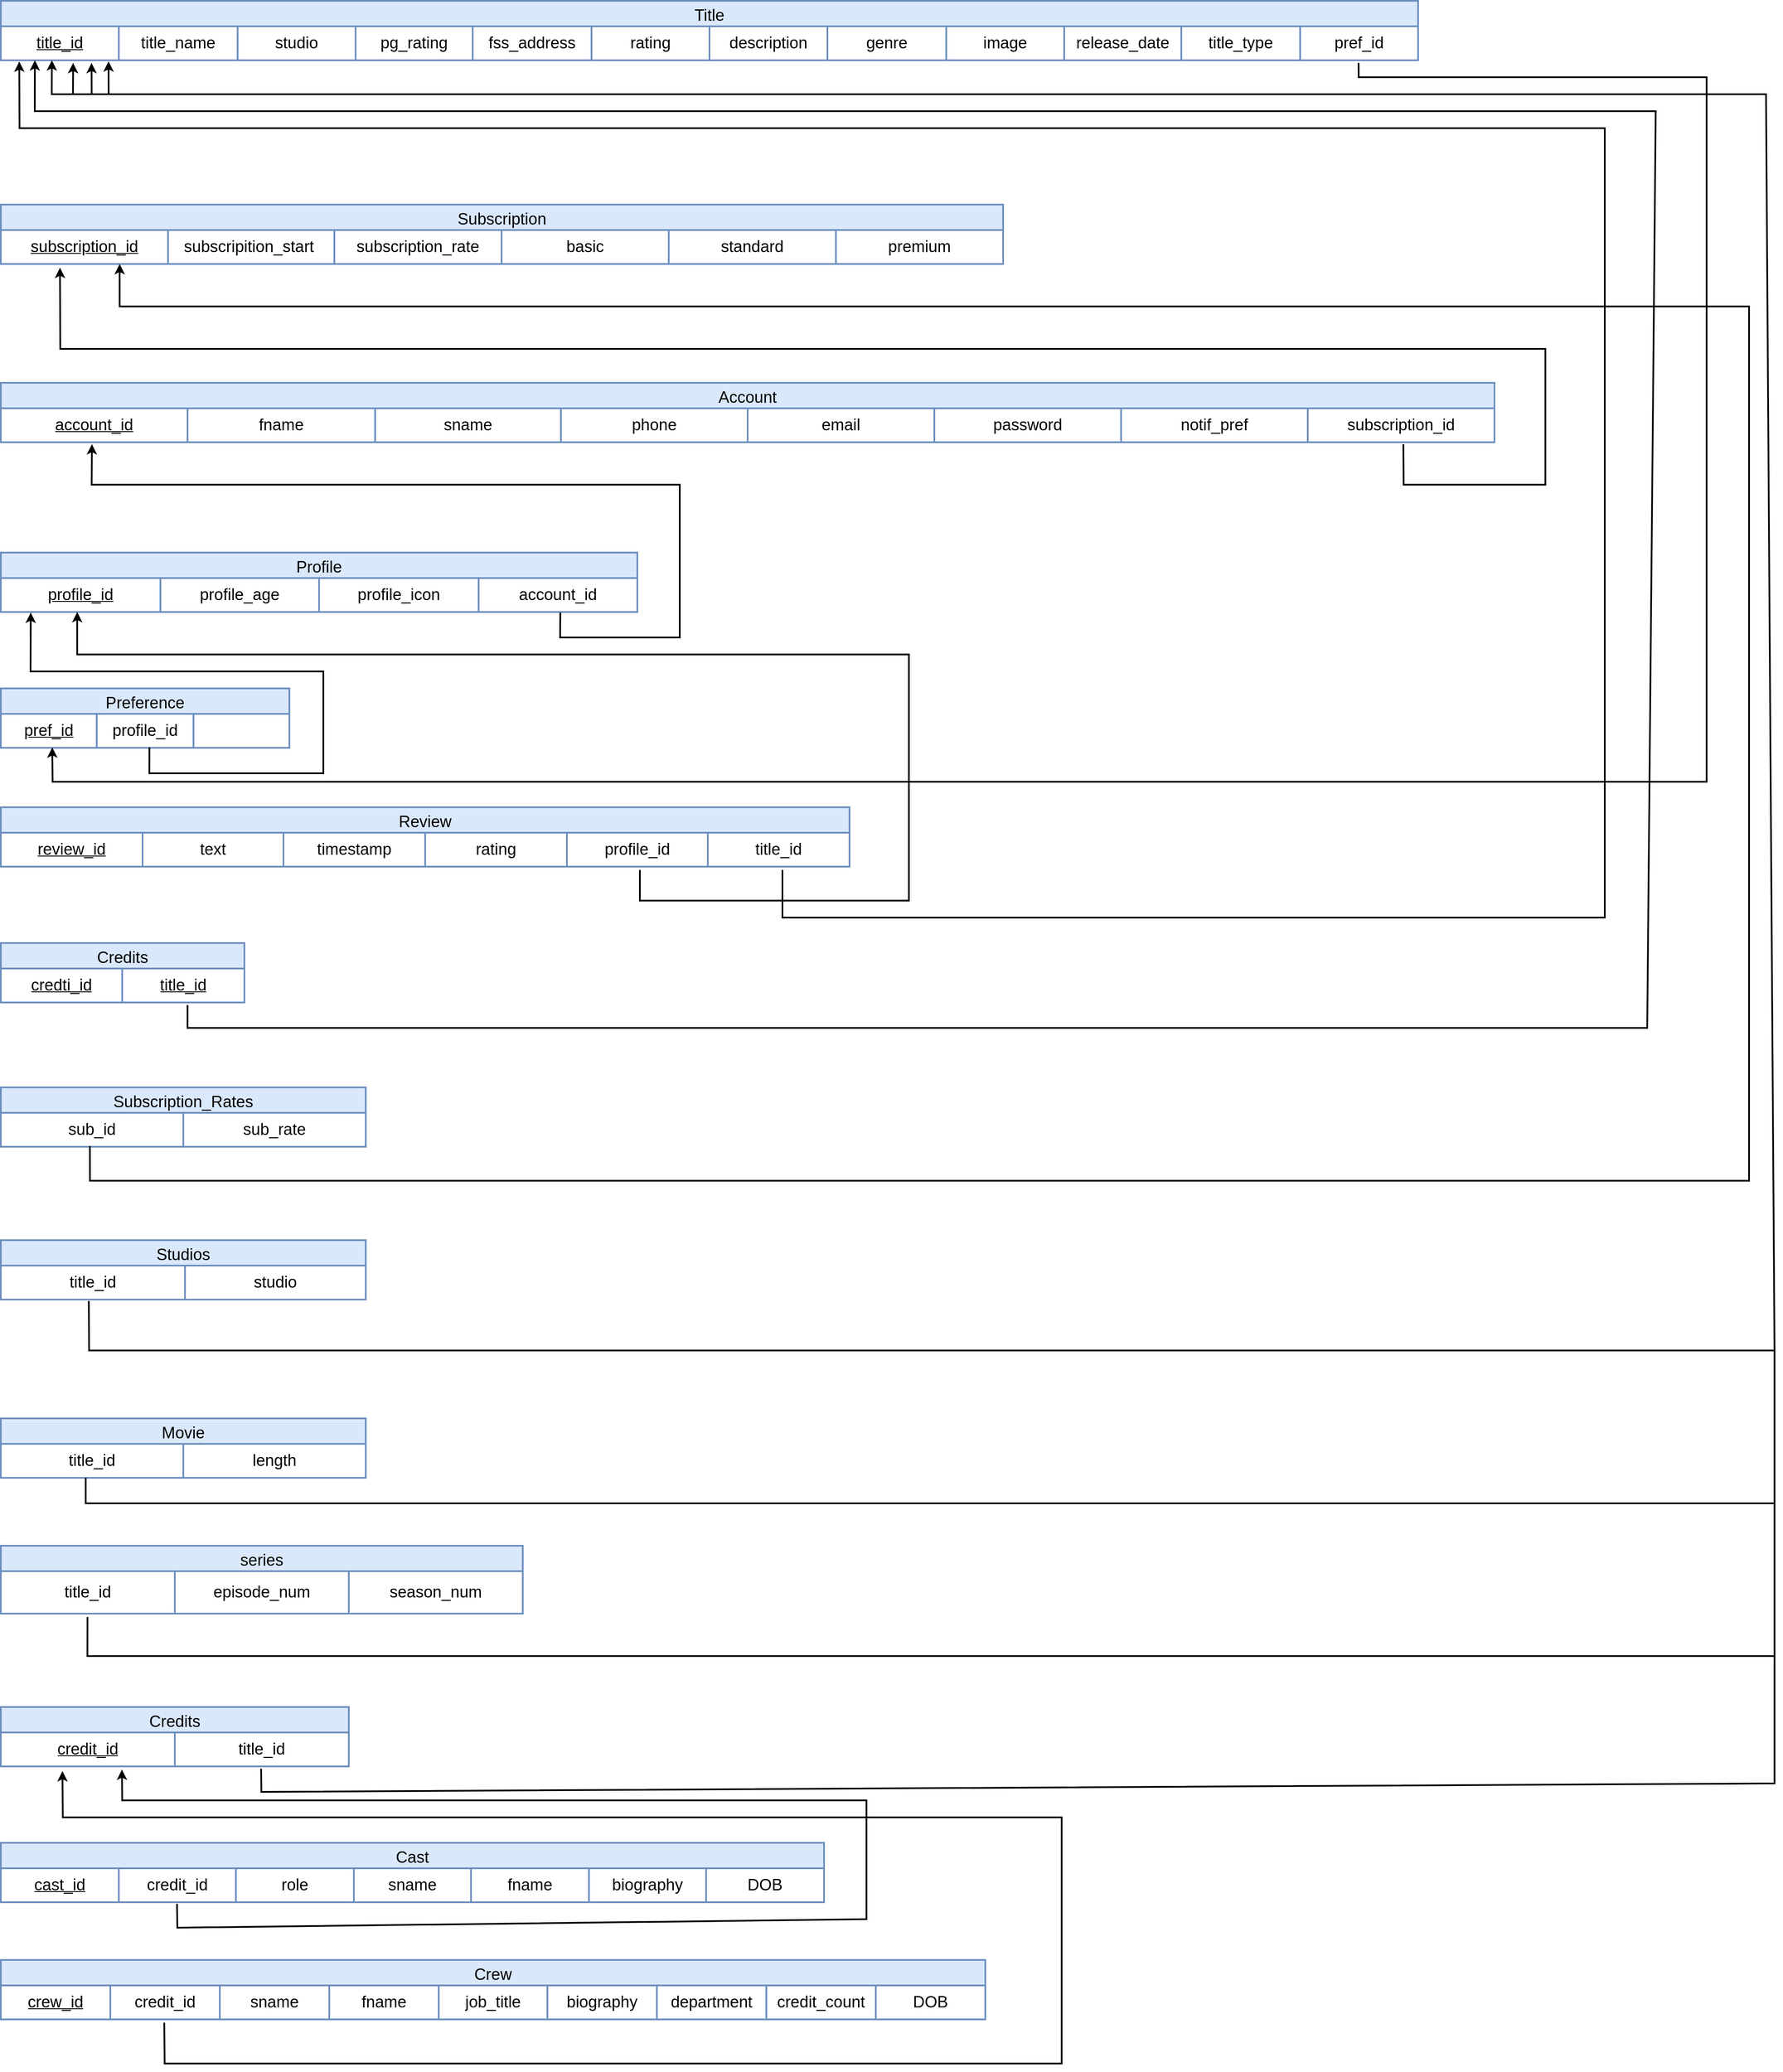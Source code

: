 <mxfile version="24.4.0" type="device">
  <diagram id="C5RBs43oDa-KdzZeNtuy" name="Page-1">
    <mxGraphModel dx="2745" dy="1398" grid="1" gridSize="10" guides="1" tooltips="1" connect="1" arrows="1" fold="1" page="1" pageScale="1" pageWidth="827" pageHeight="1169" math="0" shadow="0">
      <root>
        <mxCell id="WIyWlLk6GJQsqaUBKTNV-0" />
        <mxCell id="WIyWlLk6GJQsqaUBKTNV-1" parent="WIyWlLk6GJQsqaUBKTNV-0" />
        <mxCell id="NfwS4gf-bSEiMEtEzb1n-26" value="Subscription" style="shape=table;startSize=30;container=1;collapsible=0;childLayout=tableLayout;strokeColor=#6c8ebf;fontSize=19;strokeWidth=2;fillColor=#dae8fc;" vertex="1" parent="WIyWlLk6GJQsqaUBKTNV-1">
          <mxGeometry x="20" y="270" width="1181" height="70" as="geometry" />
        </mxCell>
        <mxCell id="NfwS4gf-bSEiMEtEzb1n-27" value="" style="shape=tableRow;horizontal=0;startSize=0;swimlaneHead=0;swimlaneBody=0;strokeColor=inherit;top=0;left=0;bottom=0;right=0;collapsible=0;dropTarget=0;fillColor=none;points=[[0,0.5],[1,0.5]];portConstraint=eastwest;fontSize=19;strokeWidth=2;" vertex="1" parent="NfwS4gf-bSEiMEtEzb1n-26">
          <mxGeometry y="30" width="1181" height="40" as="geometry" />
        </mxCell>
        <mxCell id="NfwS4gf-bSEiMEtEzb1n-28" value="&lt;u style=&quot;font-size: 19px;&quot;&gt;subscription_id&lt;/u&gt;" style="shape=partialRectangle;html=1;whiteSpace=wrap;connectable=0;strokeColor=inherit;overflow=hidden;fillColor=none;top=0;left=0;bottom=0;right=0;pointerEvents=1;fontSize=19;strokeWidth=2;" vertex="1" parent="NfwS4gf-bSEiMEtEzb1n-27">
          <mxGeometry width="197" height="40" as="geometry">
            <mxRectangle width="197" height="40" as="alternateBounds" />
          </mxGeometry>
        </mxCell>
        <mxCell id="NfwS4gf-bSEiMEtEzb1n-29" value="subscripition_start&amp;nbsp;" style="shape=partialRectangle;html=1;whiteSpace=wrap;connectable=0;strokeColor=inherit;overflow=hidden;fillColor=none;top=0;left=0;bottom=0;right=0;pointerEvents=1;fontSize=19;strokeWidth=2;" vertex="1" parent="NfwS4gf-bSEiMEtEzb1n-27">
          <mxGeometry x="197" width="196" height="40" as="geometry">
            <mxRectangle width="196" height="40" as="alternateBounds" />
          </mxGeometry>
        </mxCell>
        <mxCell id="NfwS4gf-bSEiMEtEzb1n-30" value="subscription_rate" style="shape=partialRectangle;html=1;whiteSpace=wrap;connectable=0;strokeColor=inherit;overflow=hidden;fillColor=none;top=0;left=0;bottom=0;right=0;pointerEvents=1;fontSize=19;strokeWidth=2;" vertex="1" parent="NfwS4gf-bSEiMEtEzb1n-27">
          <mxGeometry x="393" width="197" height="40" as="geometry">
            <mxRectangle width="197" height="40" as="alternateBounds" />
          </mxGeometry>
        </mxCell>
        <mxCell id="NfwS4gf-bSEiMEtEzb1n-74" value="basic" style="shape=partialRectangle;html=1;whiteSpace=wrap;connectable=0;strokeColor=inherit;overflow=hidden;fillColor=none;top=0;left=0;bottom=0;right=0;pointerEvents=1;fontSize=19;strokeWidth=2;" vertex="1" parent="NfwS4gf-bSEiMEtEzb1n-27">
          <mxGeometry x="590" width="197" height="40" as="geometry">
            <mxRectangle width="197" height="40" as="alternateBounds" />
          </mxGeometry>
        </mxCell>
        <mxCell id="NfwS4gf-bSEiMEtEzb1n-75" value="standard" style="shape=partialRectangle;html=1;whiteSpace=wrap;connectable=0;strokeColor=inherit;overflow=hidden;fillColor=none;top=0;left=0;bottom=0;right=0;pointerEvents=1;fontSize=19;strokeWidth=2;" vertex="1" parent="NfwS4gf-bSEiMEtEzb1n-27">
          <mxGeometry x="787" width="197" height="40" as="geometry">
            <mxRectangle width="197" height="40" as="alternateBounds" />
          </mxGeometry>
        </mxCell>
        <mxCell id="NfwS4gf-bSEiMEtEzb1n-76" value="premium" style="shape=partialRectangle;html=1;whiteSpace=wrap;connectable=0;strokeColor=inherit;overflow=hidden;fillColor=none;top=0;left=0;bottom=0;right=0;pointerEvents=1;fontSize=19;strokeWidth=2;" vertex="1" parent="NfwS4gf-bSEiMEtEzb1n-27">
          <mxGeometry x="984" width="197" height="40" as="geometry">
            <mxRectangle width="197" height="40" as="alternateBounds" />
          </mxGeometry>
        </mxCell>
        <mxCell id="NfwS4gf-bSEiMEtEzb1n-44" value="Credits" style="shape=table;startSize=30;container=1;collapsible=0;childLayout=tableLayout;strokeColor=#6c8ebf;fontSize=19;strokeWidth=2;fillColor=#dae8fc;" vertex="1" parent="WIyWlLk6GJQsqaUBKTNV-1">
          <mxGeometry x="20" y="1140" width="287" height="70" as="geometry" />
        </mxCell>
        <mxCell id="NfwS4gf-bSEiMEtEzb1n-45" value="" style="shape=tableRow;horizontal=0;startSize=0;swimlaneHead=0;swimlaneBody=0;strokeColor=inherit;top=0;left=0;bottom=0;right=0;collapsible=0;dropTarget=0;fillColor=none;points=[[0,0.5],[1,0.5]];portConstraint=eastwest;fontSize=19;strokeWidth=2;" vertex="1" parent="NfwS4gf-bSEiMEtEzb1n-44">
          <mxGeometry y="30" width="287" height="40" as="geometry" />
        </mxCell>
        <mxCell id="NfwS4gf-bSEiMEtEzb1n-46" value="&lt;u style=&quot;font-size: 19px;&quot;&gt;credti_id&lt;/u&gt;" style="shape=partialRectangle;html=1;whiteSpace=wrap;connectable=0;strokeColor=inherit;overflow=hidden;fillColor=none;top=0;left=0;bottom=0;right=0;pointerEvents=1;fontSize=19;strokeWidth=2;" vertex="1" parent="NfwS4gf-bSEiMEtEzb1n-45">
          <mxGeometry width="143" height="40" as="geometry">
            <mxRectangle width="143" height="40" as="alternateBounds" />
          </mxGeometry>
        </mxCell>
        <mxCell id="NfwS4gf-bSEiMEtEzb1n-47" value="&lt;u style=&quot;font-size: 19px;&quot;&gt;title_id&lt;/u&gt;" style="shape=partialRectangle;html=1;whiteSpace=wrap;connectable=0;strokeColor=inherit;overflow=hidden;fillColor=none;top=0;left=0;bottom=0;right=0;pointerEvents=1;fontSize=19;strokeWidth=2;" vertex="1" parent="NfwS4gf-bSEiMEtEzb1n-45">
          <mxGeometry x="143" width="144" height="40" as="geometry">
            <mxRectangle width="144" height="40" as="alternateBounds" />
          </mxGeometry>
        </mxCell>
        <mxCell id="NfwS4gf-bSEiMEtEzb1n-49" value="Review" style="shape=table;startSize=30;container=1;collapsible=0;childLayout=tableLayout;strokeColor=#6c8ebf;fontSize=19;strokeWidth=2;fillColor=#dae8fc;" vertex="1" parent="WIyWlLk6GJQsqaUBKTNV-1">
          <mxGeometry x="20" y="980" width="1000" height="70" as="geometry" />
        </mxCell>
        <mxCell id="NfwS4gf-bSEiMEtEzb1n-50" value="" style="shape=tableRow;horizontal=0;startSize=0;swimlaneHead=0;swimlaneBody=0;strokeColor=inherit;top=0;left=0;bottom=0;right=0;collapsible=0;dropTarget=0;fillColor=none;points=[[0,0.5],[1,0.5]];portConstraint=eastwest;fontSize=19;strokeWidth=2;" vertex="1" parent="NfwS4gf-bSEiMEtEzb1n-49">
          <mxGeometry y="30" width="1000" height="40" as="geometry" />
        </mxCell>
        <mxCell id="NfwS4gf-bSEiMEtEzb1n-51" value="&lt;u style=&quot;font-size: 19px;&quot;&gt;review_id&lt;/u&gt;" style="shape=partialRectangle;html=1;whiteSpace=wrap;connectable=0;strokeColor=inherit;overflow=hidden;fillColor=none;top=0;left=0;bottom=0;right=0;pointerEvents=1;fontSize=19;strokeWidth=2;" vertex="1" parent="NfwS4gf-bSEiMEtEzb1n-50">
          <mxGeometry width="167" height="40" as="geometry">
            <mxRectangle width="167" height="40" as="alternateBounds" />
          </mxGeometry>
        </mxCell>
        <mxCell id="NfwS4gf-bSEiMEtEzb1n-52" value="text" style="shape=partialRectangle;html=1;whiteSpace=wrap;connectable=0;strokeColor=inherit;overflow=hidden;fillColor=none;top=0;left=0;bottom=0;right=0;pointerEvents=1;fontSize=19;strokeWidth=2;" vertex="1" parent="NfwS4gf-bSEiMEtEzb1n-50">
          <mxGeometry x="167" width="166" height="40" as="geometry">
            <mxRectangle width="166" height="40" as="alternateBounds" />
          </mxGeometry>
        </mxCell>
        <mxCell id="NfwS4gf-bSEiMEtEzb1n-53" value="timestamp" style="shape=partialRectangle;html=1;whiteSpace=wrap;connectable=0;strokeColor=inherit;overflow=hidden;fillColor=none;top=0;left=0;bottom=0;right=0;pointerEvents=1;fontSize=19;strokeWidth=2;" vertex="1" parent="NfwS4gf-bSEiMEtEzb1n-50">
          <mxGeometry x="333" width="167" height="40" as="geometry">
            <mxRectangle width="167" height="40" as="alternateBounds" />
          </mxGeometry>
        </mxCell>
        <mxCell id="NfwS4gf-bSEiMEtEzb1n-91" value="rating" style="shape=partialRectangle;html=1;whiteSpace=wrap;connectable=0;strokeColor=inherit;overflow=hidden;fillColor=none;top=0;left=0;bottom=0;right=0;pointerEvents=1;fontSize=19;strokeWidth=2;" vertex="1" parent="NfwS4gf-bSEiMEtEzb1n-50">
          <mxGeometry x="500" width="167" height="40" as="geometry">
            <mxRectangle width="167" height="40" as="alternateBounds" />
          </mxGeometry>
        </mxCell>
        <mxCell id="NfwS4gf-bSEiMEtEzb1n-92" value="profile_id" style="shape=partialRectangle;html=1;whiteSpace=wrap;connectable=0;strokeColor=inherit;overflow=hidden;fillColor=none;top=0;left=0;bottom=0;right=0;pointerEvents=1;fontSize=19;strokeWidth=2;" vertex="1" parent="NfwS4gf-bSEiMEtEzb1n-50">
          <mxGeometry x="667" width="166" height="40" as="geometry">
            <mxRectangle width="166" height="40" as="alternateBounds" />
          </mxGeometry>
        </mxCell>
        <mxCell id="NfwS4gf-bSEiMEtEzb1n-93" value="title_id" style="shape=partialRectangle;html=1;whiteSpace=wrap;connectable=0;strokeColor=inherit;overflow=hidden;fillColor=none;top=0;left=0;bottom=0;right=0;pointerEvents=1;fontSize=19;strokeWidth=2;" vertex="1" parent="NfwS4gf-bSEiMEtEzb1n-50">
          <mxGeometry x="833" width="167" height="40" as="geometry">
            <mxRectangle width="167" height="40" as="alternateBounds" />
          </mxGeometry>
        </mxCell>
        <mxCell id="NfwS4gf-bSEiMEtEzb1n-54" value="Title" style="shape=table;startSize=30;container=1;collapsible=0;childLayout=tableLayout;strokeColor=#6c8ebf;fontSize=19;strokeWidth=2;fillColor=#dae8fc;" vertex="1" parent="WIyWlLk6GJQsqaUBKTNV-1">
          <mxGeometry x="20" y="30" width="1670" height="70" as="geometry" />
        </mxCell>
        <mxCell id="NfwS4gf-bSEiMEtEzb1n-55" value="" style="shape=tableRow;horizontal=0;startSize=0;swimlaneHead=0;swimlaneBody=0;strokeColor=inherit;top=0;left=0;bottom=0;right=0;collapsible=0;dropTarget=0;fillColor=none;points=[[0,0.5],[1,0.5]];portConstraint=eastwest;fontSize=19;strokeWidth=2;" vertex="1" parent="NfwS4gf-bSEiMEtEzb1n-54">
          <mxGeometry y="30" width="1670" height="40" as="geometry" />
        </mxCell>
        <mxCell id="NfwS4gf-bSEiMEtEzb1n-56" value="&lt;u style=&quot;font-size: 19px;&quot;&gt;title_id&lt;/u&gt;" style="shape=partialRectangle;html=1;whiteSpace=wrap;connectable=0;strokeColor=inherit;overflow=hidden;fillColor=none;top=0;left=0;bottom=0;right=0;pointerEvents=1;fontSize=19;strokeWidth=2;" vertex="1" parent="NfwS4gf-bSEiMEtEzb1n-55">
          <mxGeometry width="139" height="40" as="geometry">
            <mxRectangle width="139" height="40" as="alternateBounds" />
          </mxGeometry>
        </mxCell>
        <mxCell id="NfwS4gf-bSEiMEtEzb1n-57" value="title_name" style="shape=partialRectangle;html=1;whiteSpace=wrap;connectable=0;strokeColor=inherit;overflow=hidden;fillColor=none;top=0;left=0;bottom=0;right=0;pointerEvents=1;fontSize=19;strokeWidth=2;" vertex="1" parent="NfwS4gf-bSEiMEtEzb1n-55">
          <mxGeometry x="139" width="140" height="40" as="geometry">
            <mxRectangle width="140" height="40" as="alternateBounds" />
          </mxGeometry>
        </mxCell>
        <mxCell id="NfwS4gf-bSEiMEtEzb1n-58" value="studio" style="shape=partialRectangle;html=1;whiteSpace=wrap;connectable=0;strokeColor=inherit;overflow=hidden;fillColor=none;top=0;left=0;bottom=0;right=0;pointerEvents=1;fontSize=19;strokeWidth=2;" vertex="1" parent="NfwS4gf-bSEiMEtEzb1n-55">
          <mxGeometry x="279" width="139" height="40" as="geometry">
            <mxRectangle width="139" height="40" as="alternateBounds" />
          </mxGeometry>
        </mxCell>
        <mxCell id="NfwS4gf-bSEiMEtEzb1n-82" value="pg_rating" style="shape=partialRectangle;html=1;whiteSpace=wrap;connectable=0;strokeColor=inherit;overflow=hidden;fillColor=none;top=0;left=0;bottom=0;right=0;pointerEvents=1;fontSize=19;strokeWidth=2;" vertex="1" parent="NfwS4gf-bSEiMEtEzb1n-55">
          <mxGeometry x="418" width="138" height="40" as="geometry">
            <mxRectangle width="138" height="40" as="alternateBounds" />
          </mxGeometry>
        </mxCell>
        <mxCell id="NfwS4gf-bSEiMEtEzb1n-83" value="fss_address" style="shape=partialRectangle;html=1;whiteSpace=wrap;connectable=0;strokeColor=inherit;overflow=hidden;fillColor=none;top=0;left=0;bottom=0;right=0;pointerEvents=1;fontSize=19;strokeWidth=2;" vertex="1" parent="NfwS4gf-bSEiMEtEzb1n-55">
          <mxGeometry x="556" width="140" height="40" as="geometry">
            <mxRectangle width="140" height="40" as="alternateBounds" />
          </mxGeometry>
        </mxCell>
        <mxCell id="NfwS4gf-bSEiMEtEzb1n-84" value="rating" style="shape=partialRectangle;html=1;whiteSpace=wrap;connectable=0;strokeColor=inherit;overflow=hidden;fillColor=none;top=0;left=0;bottom=0;right=0;pointerEvents=1;fontSize=19;strokeWidth=2;" vertex="1" parent="NfwS4gf-bSEiMEtEzb1n-55">
          <mxGeometry x="696" width="139" height="40" as="geometry">
            <mxRectangle width="139" height="40" as="alternateBounds" />
          </mxGeometry>
        </mxCell>
        <mxCell id="NfwS4gf-bSEiMEtEzb1n-85" value="description" style="shape=partialRectangle;html=1;whiteSpace=wrap;connectable=0;strokeColor=inherit;overflow=hidden;fillColor=none;top=0;left=0;bottom=0;right=0;pointerEvents=1;fontSize=19;strokeWidth=2;" vertex="1" parent="NfwS4gf-bSEiMEtEzb1n-55">
          <mxGeometry x="835" width="139" height="40" as="geometry">
            <mxRectangle width="139" height="40" as="alternateBounds" />
          </mxGeometry>
        </mxCell>
        <mxCell id="NfwS4gf-bSEiMEtEzb1n-86" value="genre" style="shape=partialRectangle;html=1;whiteSpace=wrap;connectable=0;strokeColor=inherit;overflow=hidden;fillColor=none;top=0;left=0;bottom=0;right=0;pointerEvents=1;fontSize=19;strokeWidth=2;" vertex="1" parent="NfwS4gf-bSEiMEtEzb1n-55">
          <mxGeometry x="974" width="140" height="40" as="geometry">
            <mxRectangle width="140" height="40" as="alternateBounds" />
          </mxGeometry>
        </mxCell>
        <mxCell id="NfwS4gf-bSEiMEtEzb1n-87" value="image" style="shape=partialRectangle;html=1;whiteSpace=wrap;connectable=0;strokeColor=inherit;overflow=hidden;fillColor=none;top=0;left=0;bottom=0;right=0;pointerEvents=1;fontSize=19;strokeWidth=2;" vertex="1" parent="NfwS4gf-bSEiMEtEzb1n-55">
          <mxGeometry x="1114" width="139" height="40" as="geometry">
            <mxRectangle width="139" height="40" as="alternateBounds" />
          </mxGeometry>
        </mxCell>
        <mxCell id="NfwS4gf-bSEiMEtEzb1n-88" value="release_date" style="shape=partialRectangle;html=1;whiteSpace=wrap;connectable=0;strokeColor=inherit;overflow=hidden;fillColor=none;top=0;left=0;bottom=0;right=0;pointerEvents=1;fontSize=19;strokeWidth=2;" vertex="1" parent="NfwS4gf-bSEiMEtEzb1n-55">
          <mxGeometry x="1253" width="138" height="40" as="geometry">
            <mxRectangle width="138" height="40" as="alternateBounds" />
          </mxGeometry>
        </mxCell>
        <mxCell id="NfwS4gf-bSEiMEtEzb1n-89" value="title_type" style="shape=partialRectangle;html=1;whiteSpace=wrap;connectable=0;strokeColor=inherit;overflow=hidden;fillColor=none;top=0;left=0;bottom=0;right=0;pointerEvents=1;fontSize=19;strokeWidth=2;" vertex="1" parent="NfwS4gf-bSEiMEtEzb1n-55">
          <mxGeometry x="1391" width="140" height="40" as="geometry">
            <mxRectangle width="140" height="40" as="alternateBounds" />
          </mxGeometry>
        </mxCell>
        <mxCell id="NfwS4gf-bSEiMEtEzb1n-90" value="pref_id" style="shape=partialRectangle;html=1;whiteSpace=wrap;connectable=0;strokeColor=inherit;overflow=hidden;fillColor=none;top=0;left=0;bottom=0;right=0;pointerEvents=1;fontSize=19;strokeWidth=2;" vertex="1" parent="NfwS4gf-bSEiMEtEzb1n-55">
          <mxGeometry x="1531" width="139" height="40" as="geometry">
            <mxRectangle width="139" height="40" as="alternateBounds" />
          </mxGeometry>
        </mxCell>
        <mxCell id="NfwS4gf-bSEiMEtEzb1n-59" value="Preference" style="shape=table;startSize=30;container=1;collapsible=0;childLayout=tableLayout;strokeColor=#6c8ebf;fontSize=19;strokeWidth=2;fillColor=#dae8fc;" vertex="1" parent="WIyWlLk6GJQsqaUBKTNV-1">
          <mxGeometry x="20" y="840" width="340" height="70" as="geometry" />
        </mxCell>
        <mxCell id="NfwS4gf-bSEiMEtEzb1n-60" value="" style="shape=tableRow;horizontal=0;startSize=0;swimlaneHead=0;swimlaneBody=0;strokeColor=inherit;top=0;left=0;bottom=0;right=0;collapsible=0;dropTarget=0;fillColor=none;points=[[0,0.5],[1,0.5]];portConstraint=eastwest;fontSize=19;strokeWidth=2;" vertex="1" parent="NfwS4gf-bSEiMEtEzb1n-59">
          <mxGeometry y="30" width="340" height="40" as="geometry" />
        </mxCell>
        <mxCell id="NfwS4gf-bSEiMEtEzb1n-61" value="&lt;u style=&quot;font-size: 19px;&quot;&gt;pref_id&lt;/u&gt;" style="shape=partialRectangle;html=1;whiteSpace=wrap;connectable=0;strokeColor=inherit;overflow=hidden;fillColor=none;top=0;left=0;bottom=0;right=0;pointerEvents=1;fontSize=19;strokeWidth=2;" vertex="1" parent="NfwS4gf-bSEiMEtEzb1n-60">
          <mxGeometry width="113" height="40" as="geometry">
            <mxRectangle width="113" height="40" as="alternateBounds" />
          </mxGeometry>
        </mxCell>
        <mxCell id="NfwS4gf-bSEiMEtEzb1n-62" value="profile_id" style="shape=partialRectangle;html=1;whiteSpace=wrap;connectable=0;strokeColor=inherit;overflow=hidden;fillColor=none;top=0;left=0;bottom=0;right=0;pointerEvents=1;fontSize=19;strokeWidth=2;" vertex="1" parent="NfwS4gf-bSEiMEtEzb1n-60">
          <mxGeometry x="113" width="114" height="40" as="geometry">
            <mxRectangle width="114" height="40" as="alternateBounds" />
          </mxGeometry>
        </mxCell>
        <mxCell id="NfwS4gf-bSEiMEtEzb1n-63" value="" style="shape=partialRectangle;html=1;whiteSpace=wrap;connectable=0;strokeColor=inherit;overflow=hidden;fillColor=none;top=0;left=0;bottom=0;right=0;pointerEvents=1;fontSize=19;strokeWidth=2;" vertex="1" parent="NfwS4gf-bSEiMEtEzb1n-60">
          <mxGeometry x="227" width="113" height="40" as="geometry">
            <mxRectangle width="113" height="40" as="alternateBounds" />
          </mxGeometry>
        </mxCell>
        <mxCell id="NfwS4gf-bSEiMEtEzb1n-64" value="Account" style="shape=table;startSize=30;container=1;collapsible=0;childLayout=tableLayout;strokeColor=#6c8ebf;fontSize=19;strokeWidth=2;fillColor=#dae8fc;" vertex="1" parent="WIyWlLk6GJQsqaUBKTNV-1">
          <mxGeometry x="20" y="480" width="1760" height="70" as="geometry" />
        </mxCell>
        <mxCell id="NfwS4gf-bSEiMEtEzb1n-65" value="" style="shape=tableRow;horizontal=0;startSize=0;swimlaneHead=0;swimlaneBody=0;strokeColor=inherit;top=0;left=0;bottom=0;right=0;collapsible=0;dropTarget=0;fillColor=none;points=[[0,0.5],[1,0.5]];portConstraint=eastwest;fontSize=19;strokeWidth=2;" vertex="1" parent="NfwS4gf-bSEiMEtEzb1n-64">
          <mxGeometry y="30" width="1760" height="40" as="geometry" />
        </mxCell>
        <mxCell id="NfwS4gf-bSEiMEtEzb1n-66" value="&lt;u style=&quot;font-size: 19px;&quot;&gt;account_id&lt;/u&gt;" style="shape=partialRectangle;html=1;whiteSpace=wrap;connectable=0;strokeColor=inherit;overflow=hidden;fillColor=none;top=0;left=0;bottom=0;right=0;pointerEvents=1;fontSize=19;strokeWidth=2;" vertex="1" parent="NfwS4gf-bSEiMEtEzb1n-65">
          <mxGeometry width="220" height="40" as="geometry">
            <mxRectangle width="220" height="40" as="alternateBounds" />
          </mxGeometry>
        </mxCell>
        <mxCell id="NfwS4gf-bSEiMEtEzb1n-67" value="fname" style="shape=partialRectangle;html=1;whiteSpace=wrap;connectable=0;strokeColor=inherit;overflow=hidden;fillColor=none;top=0;left=0;bottom=0;right=0;pointerEvents=1;fontSize=19;strokeWidth=2;" vertex="1" parent="NfwS4gf-bSEiMEtEzb1n-65">
          <mxGeometry x="220" width="221" height="40" as="geometry">
            <mxRectangle width="221" height="40" as="alternateBounds" />
          </mxGeometry>
        </mxCell>
        <mxCell id="NfwS4gf-bSEiMEtEzb1n-68" value="sname" style="shape=partialRectangle;html=1;whiteSpace=wrap;connectable=0;strokeColor=inherit;overflow=hidden;fillColor=none;top=0;left=0;bottom=0;right=0;pointerEvents=1;fontSize=19;strokeWidth=2;" vertex="1" parent="NfwS4gf-bSEiMEtEzb1n-65">
          <mxGeometry x="441" width="219" height="40" as="geometry">
            <mxRectangle width="219" height="40" as="alternateBounds" />
          </mxGeometry>
        </mxCell>
        <mxCell id="NfwS4gf-bSEiMEtEzb1n-77" value="phone" style="shape=partialRectangle;html=1;whiteSpace=wrap;connectable=0;strokeColor=inherit;overflow=hidden;fillColor=none;top=0;left=0;bottom=0;right=0;pointerEvents=1;fontSize=19;strokeWidth=2;" vertex="1" parent="NfwS4gf-bSEiMEtEzb1n-65">
          <mxGeometry x="660" width="220" height="40" as="geometry">
            <mxRectangle width="220" height="40" as="alternateBounds" />
          </mxGeometry>
        </mxCell>
        <mxCell id="NfwS4gf-bSEiMEtEzb1n-78" value="email" style="shape=partialRectangle;html=1;whiteSpace=wrap;connectable=0;strokeColor=inherit;overflow=hidden;fillColor=none;top=0;left=0;bottom=0;right=0;pointerEvents=1;fontSize=19;strokeWidth=2;" vertex="1" parent="NfwS4gf-bSEiMEtEzb1n-65">
          <mxGeometry x="880" width="220" height="40" as="geometry">
            <mxRectangle width="220" height="40" as="alternateBounds" />
          </mxGeometry>
        </mxCell>
        <mxCell id="NfwS4gf-bSEiMEtEzb1n-79" value="password" style="shape=partialRectangle;html=1;whiteSpace=wrap;connectable=0;strokeColor=inherit;overflow=hidden;fillColor=none;top=0;left=0;bottom=0;right=0;pointerEvents=1;fontSize=19;strokeWidth=2;" vertex="1" parent="NfwS4gf-bSEiMEtEzb1n-65">
          <mxGeometry x="1100" width="220" height="40" as="geometry">
            <mxRectangle width="220" height="40" as="alternateBounds" />
          </mxGeometry>
        </mxCell>
        <mxCell id="NfwS4gf-bSEiMEtEzb1n-80" value="notif_pref" style="shape=partialRectangle;html=1;whiteSpace=wrap;connectable=0;strokeColor=inherit;overflow=hidden;fillColor=none;top=0;left=0;bottom=0;right=0;pointerEvents=1;fontSize=19;strokeWidth=2;" vertex="1" parent="NfwS4gf-bSEiMEtEzb1n-65">
          <mxGeometry x="1320" width="220" height="40" as="geometry">
            <mxRectangle width="220" height="40" as="alternateBounds" />
          </mxGeometry>
        </mxCell>
        <mxCell id="NfwS4gf-bSEiMEtEzb1n-104" value="subscription_id" style="shape=partialRectangle;html=1;whiteSpace=wrap;connectable=0;strokeColor=inherit;overflow=hidden;fillColor=none;top=0;left=0;bottom=0;right=0;pointerEvents=1;fontSize=19;strokeWidth=2;" vertex="1" parent="NfwS4gf-bSEiMEtEzb1n-65">
          <mxGeometry x="1540" width="220" height="40" as="geometry">
            <mxRectangle width="220" height="40" as="alternateBounds" />
          </mxGeometry>
        </mxCell>
        <mxCell id="NfwS4gf-bSEiMEtEzb1n-69" value="Profile" style="shape=table;startSize=30;container=1;collapsible=0;childLayout=tableLayout;strokeColor=#6c8ebf;fontSize=19;strokeWidth=2;fillColor=#dae8fc;" vertex="1" parent="WIyWlLk6GJQsqaUBKTNV-1">
          <mxGeometry x="20" y="680" width="750" height="70" as="geometry" />
        </mxCell>
        <mxCell id="NfwS4gf-bSEiMEtEzb1n-70" value="" style="shape=tableRow;horizontal=0;startSize=0;swimlaneHead=0;swimlaneBody=0;strokeColor=inherit;top=0;left=0;bottom=0;right=0;collapsible=0;dropTarget=0;fillColor=none;points=[[0,0.5],[1,0.5]];portConstraint=eastwest;fontSize=19;strokeWidth=2;" vertex="1" parent="NfwS4gf-bSEiMEtEzb1n-69">
          <mxGeometry y="30" width="750" height="40" as="geometry" />
        </mxCell>
        <mxCell id="NfwS4gf-bSEiMEtEzb1n-71" value="&lt;u style=&quot;font-size: 19px;&quot;&gt;profile_id&lt;/u&gt;" style="shape=partialRectangle;html=1;whiteSpace=wrap;connectable=0;strokeColor=inherit;overflow=hidden;fillColor=none;top=0;left=0;bottom=0;right=0;pointerEvents=1;fontSize=19;strokeWidth=2;" vertex="1" parent="NfwS4gf-bSEiMEtEzb1n-70">
          <mxGeometry width="188" height="40" as="geometry">
            <mxRectangle width="188" height="40" as="alternateBounds" />
          </mxGeometry>
        </mxCell>
        <mxCell id="NfwS4gf-bSEiMEtEzb1n-72" value="profile_age" style="shape=partialRectangle;html=1;whiteSpace=wrap;connectable=0;strokeColor=inherit;overflow=hidden;fillColor=none;top=0;left=0;bottom=0;right=0;pointerEvents=1;fontSize=19;strokeWidth=2;" vertex="1" parent="NfwS4gf-bSEiMEtEzb1n-70">
          <mxGeometry x="188" width="187" height="40" as="geometry">
            <mxRectangle width="187" height="40" as="alternateBounds" />
          </mxGeometry>
        </mxCell>
        <mxCell id="NfwS4gf-bSEiMEtEzb1n-73" value="profile_icon" style="shape=partialRectangle;html=1;whiteSpace=wrap;connectable=0;strokeColor=inherit;overflow=hidden;fillColor=none;top=0;left=0;bottom=0;right=0;pointerEvents=1;fontSize=19;strokeWidth=2;" vertex="1" parent="NfwS4gf-bSEiMEtEzb1n-70">
          <mxGeometry x="375" width="188" height="40" as="geometry">
            <mxRectangle width="188" height="40" as="alternateBounds" />
          </mxGeometry>
        </mxCell>
        <mxCell id="NfwS4gf-bSEiMEtEzb1n-81" value="account_id" style="shape=partialRectangle;html=1;whiteSpace=wrap;connectable=0;strokeColor=inherit;overflow=hidden;fillColor=none;top=0;left=0;bottom=0;right=0;pointerEvents=1;fontSize=19;strokeWidth=2;" vertex="1" parent="NfwS4gf-bSEiMEtEzb1n-70">
          <mxGeometry x="563" width="187" height="40" as="geometry">
            <mxRectangle width="187" height="40" as="alternateBounds" />
          </mxGeometry>
        </mxCell>
        <mxCell id="NfwS4gf-bSEiMEtEzb1n-94" value="Subscription_Rates" style="shape=table;startSize=30;container=1;collapsible=0;childLayout=tableLayout;strokeColor=#6c8ebf;fontSize=19;strokeWidth=2;fillColor=#dae8fc;" vertex="1" parent="WIyWlLk6GJQsqaUBKTNV-1">
          <mxGeometry x="20" y="1310" width="430" height="70" as="geometry" />
        </mxCell>
        <mxCell id="NfwS4gf-bSEiMEtEzb1n-95" value="" style="shape=tableRow;horizontal=0;startSize=0;swimlaneHead=0;swimlaneBody=0;strokeColor=inherit;top=0;left=0;bottom=0;right=0;collapsible=0;dropTarget=0;fillColor=none;points=[[0,0.5],[1,0.5]];portConstraint=eastwest;fontSize=19;strokeWidth=2;" vertex="1" parent="NfwS4gf-bSEiMEtEzb1n-94">
          <mxGeometry y="30" width="430" height="40" as="geometry" />
        </mxCell>
        <mxCell id="NfwS4gf-bSEiMEtEzb1n-96" value="sub_id" style="shape=partialRectangle;html=1;whiteSpace=wrap;connectable=0;strokeColor=inherit;overflow=hidden;fillColor=none;top=0;left=0;bottom=0;right=0;pointerEvents=1;fontSize=19;strokeWidth=2;" vertex="1" parent="NfwS4gf-bSEiMEtEzb1n-95">
          <mxGeometry width="215" height="40" as="geometry">
            <mxRectangle width="215" height="40" as="alternateBounds" />
          </mxGeometry>
        </mxCell>
        <mxCell id="NfwS4gf-bSEiMEtEzb1n-97" value="sub_rate" style="shape=partialRectangle;html=1;whiteSpace=wrap;connectable=0;strokeColor=inherit;overflow=hidden;fillColor=none;top=0;left=0;bottom=0;right=0;pointerEvents=1;fontSize=19;strokeWidth=2;" vertex="1" parent="NfwS4gf-bSEiMEtEzb1n-95">
          <mxGeometry x="215" width="215" height="40" as="geometry">
            <mxRectangle width="215" height="40" as="alternateBounds" />
          </mxGeometry>
        </mxCell>
        <mxCell id="NfwS4gf-bSEiMEtEzb1n-99" value="Studios" style="shape=table;startSize=30;container=1;collapsible=0;childLayout=tableLayout;strokeColor=#6c8ebf;fontSize=19;strokeWidth=2;fillColor=#dae8fc;" vertex="1" parent="WIyWlLk6GJQsqaUBKTNV-1">
          <mxGeometry x="20" y="1490" width="430" height="70" as="geometry" />
        </mxCell>
        <mxCell id="NfwS4gf-bSEiMEtEzb1n-100" value="" style="shape=tableRow;horizontal=0;startSize=0;swimlaneHead=0;swimlaneBody=0;strokeColor=inherit;top=0;left=0;bottom=0;right=0;collapsible=0;dropTarget=0;fillColor=none;points=[[0,0.5],[1,0.5]];portConstraint=eastwest;fontSize=19;strokeWidth=2;" vertex="1" parent="NfwS4gf-bSEiMEtEzb1n-99">
          <mxGeometry y="30" width="430" height="40" as="geometry" />
        </mxCell>
        <mxCell id="NfwS4gf-bSEiMEtEzb1n-101" value="title_id" style="shape=partialRectangle;html=1;whiteSpace=wrap;connectable=0;strokeColor=inherit;overflow=hidden;fillColor=none;top=0;left=0;bottom=0;right=0;pointerEvents=1;fontSize=19;strokeWidth=2;" vertex="1" parent="NfwS4gf-bSEiMEtEzb1n-100">
          <mxGeometry width="217" height="40" as="geometry">
            <mxRectangle width="217" height="40" as="alternateBounds" />
          </mxGeometry>
        </mxCell>
        <mxCell id="NfwS4gf-bSEiMEtEzb1n-102" value="studio" style="shape=partialRectangle;html=1;whiteSpace=wrap;connectable=0;strokeColor=inherit;overflow=hidden;fillColor=none;top=0;left=0;bottom=0;right=0;pointerEvents=1;fontSize=19;strokeWidth=2;" vertex="1" parent="NfwS4gf-bSEiMEtEzb1n-100">
          <mxGeometry x="217" width="213" height="40" as="geometry">
            <mxRectangle width="213" height="40" as="alternateBounds" />
          </mxGeometry>
        </mxCell>
        <mxCell id="NfwS4gf-bSEiMEtEzb1n-106" value="" style="endArrow=classic;html=1;rounded=0;exitX=0.879;exitY=1.018;exitDx=0;exitDy=0;exitPerimeter=0;entryX=0.061;entryY=1.057;entryDx=0;entryDy=0;entryPerimeter=0;fontSize=19;strokeWidth=2;" edge="1" parent="WIyWlLk6GJQsqaUBKTNV-1" source="NfwS4gf-bSEiMEtEzb1n-70" target="NfwS4gf-bSEiMEtEzb1n-65">
          <mxGeometry width="50" height="50" relative="1" as="geometry">
            <mxPoint x="980" y="780" as="sourcePoint" />
            <mxPoint x="140" y="600" as="targetPoint" />
            <Array as="points">
              <mxPoint x="679" y="780" />
              <mxPoint x="820" y="780" />
              <mxPoint x="820" y="600" />
              <mxPoint x="127" y="600" />
            </Array>
          </mxGeometry>
        </mxCell>
        <mxCell id="NfwS4gf-bSEiMEtEzb1n-107" value="" style="endArrow=classic;html=1;rounded=0;exitX=0.515;exitY=0.986;exitDx=0;exitDy=0;exitPerimeter=0;entryX=0.047;entryY=1.018;entryDx=0;entryDy=0;entryPerimeter=0;fontSize=19;strokeWidth=2;" edge="1" parent="WIyWlLk6GJQsqaUBKTNV-1" source="NfwS4gf-bSEiMEtEzb1n-60" target="NfwS4gf-bSEiMEtEzb1n-70">
          <mxGeometry width="50" height="50" relative="1" as="geometry">
            <mxPoint x="490" y="920" as="sourcePoint" />
            <mxPoint x="400" y="800" as="targetPoint" />
            <Array as="points">
              <mxPoint x="195" y="940" />
              <mxPoint x="400" y="940" />
              <mxPoint x="400" y="820" />
              <mxPoint x="55" y="820" />
            </Array>
          </mxGeometry>
        </mxCell>
        <mxCell id="NfwS4gf-bSEiMEtEzb1n-108" value="" style="endArrow=classic;html=1;rounded=0;exitX=0.753;exitY=1.097;exitDx=0;exitDy=0;exitPerimeter=0;entryX=0.12;entryY=1;entryDx=0;entryDy=0;entryPerimeter=0;fontSize=19;strokeWidth=2;" edge="1" parent="WIyWlLk6GJQsqaUBKTNV-1" source="NfwS4gf-bSEiMEtEzb1n-50" target="NfwS4gf-bSEiMEtEzb1n-70">
          <mxGeometry width="50" height="50" relative="1" as="geometry">
            <mxPoint x="920" y="1130" as="sourcePoint" />
            <mxPoint x="1070" y="1090" as="targetPoint" />
            <Array as="points">
              <mxPoint x="773" y="1090" />
              <mxPoint x="1090" y="1090" />
              <mxPoint x="1090" y="800" />
              <mxPoint x="110" y="800" />
            </Array>
          </mxGeometry>
        </mxCell>
        <mxCell id="NfwS4gf-bSEiMEtEzb1n-109" value="" style="endArrow=classic;html=1;rounded=0;exitX=0.921;exitY=1.097;exitDx=0;exitDy=0;exitPerimeter=0;entryX=0.013;entryY=1.037;entryDx=0;entryDy=0;entryPerimeter=0;fontSize=19;strokeWidth=2;" edge="1" parent="WIyWlLk6GJQsqaUBKTNV-1" source="NfwS4gf-bSEiMEtEzb1n-50" target="NfwS4gf-bSEiMEtEzb1n-55">
          <mxGeometry width="50" height="50" relative="1" as="geometry">
            <mxPoint x="1100" y="1170" as="sourcePoint" />
            <mxPoint x="70" y="170" as="targetPoint" />
            <Array as="points">
              <mxPoint x="941" y="1110" />
              <mxPoint x="1910" y="1110" />
              <mxPoint x="1910" y="180" />
              <mxPoint x="42" y="180" />
            </Array>
          </mxGeometry>
        </mxCell>
        <mxCell id="NfwS4gf-bSEiMEtEzb1n-110" value="" style="endArrow=classic;html=1;rounded=0;entryX=0.024;entryY=1;entryDx=0;entryDy=0;entryPerimeter=0;fontSize=19;strokeWidth=2;" edge="1" parent="WIyWlLk6GJQsqaUBKTNV-1" target="NfwS4gf-bSEiMEtEzb1n-55">
          <mxGeometry width="50" height="50" relative="1" as="geometry">
            <mxPoint x="240" y="1213" as="sourcePoint" />
            <mxPoint x="120" y="160" as="targetPoint" />
            <Array as="points">
              <mxPoint x="240" y="1240" />
              <mxPoint x="1960" y="1240" />
              <mxPoint x="1970" y="160" />
              <mxPoint x="60" y="160" />
            </Array>
          </mxGeometry>
        </mxCell>
        <mxCell id="NfwS4gf-bSEiMEtEzb1n-111" value="" style="endArrow=classic;html=1;rounded=0;exitX=0.958;exitY=1.077;exitDx=0;exitDy=0;exitPerimeter=0;entryX=0.178;entryY=0.986;entryDx=0;entryDy=0;entryPerimeter=0;fontSize=19;strokeWidth=2;" edge="1" parent="WIyWlLk6GJQsqaUBKTNV-1" source="NfwS4gf-bSEiMEtEzb1n-55" target="NfwS4gf-bSEiMEtEzb1n-60">
          <mxGeometry width="50" height="50" relative="1" as="geometry">
            <mxPoint x="1470" y="270" as="sourcePoint" />
            <mxPoint x="990" y="850" as="targetPoint" />
            <Array as="points">
              <mxPoint x="1620" y="120" />
              <mxPoint x="2030" y="120" />
              <mxPoint x="2030" y="950" />
              <mxPoint x="81" y="950" />
            </Array>
          </mxGeometry>
        </mxCell>
        <mxCell id="NfwS4gf-bSEiMEtEzb1n-112" value="" style="endArrow=classic;html=1;rounded=0;exitX=0.244;exitY=0.982;exitDx=0;exitDy=0;exitPerimeter=0;fontSize=19;strokeWidth=2;" edge="1" parent="WIyWlLk6GJQsqaUBKTNV-1" source="NfwS4gf-bSEiMEtEzb1n-95">
          <mxGeometry width="50" height="50" relative="1" as="geometry">
            <mxPoint x="280" y="1470" as="sourcePoint" />
            <mxPoint x="160" y="340" as="targetPoint" />
            <Array as="points">
              <mxPoint x="125" y="1420" />
              <mxPoint x="2080" y="1420" />
              <mxPoint x="2080" y="390" />
              <mxPoint x="160" y="390" />
            </Array>
          </mxGeometry>
        </mxCell>
        <mxCell id="NfwS4gf-bSEiMEtEzb1n-114" value="" style="endArrow=classic;html=1;rounded=0;exitX=0.939;exitY=1.057;exitDx=0;exitDy=0;exitPerimeter=0;entryX=0.059;entryY=1.109;entryDx=0;entryDy=0;entryPerimeter=0;fontSize=19;strokeWidth=2;" edge="1" parent="WIyWlLk6GJQsqaUBKTNV-1" source="NfwS4gf-bSEiMEtEzb1n-65" target="NfwS4gf-bSEiMEtEzb1n-27">
          <mxGeometry width="50" height="50" relative="1" as="geometry">
            <mxPoint x="1750" y="640" as="sourcePoint" />
            <mxPoint x="1800" y="590" as="targetPoint" />
            <Array as="points">
              <mxPoint x="1673" y="600" />
              <mxPoint x="1840" y="600" />
              <mxPoint x="1840" y="440" />
              <mxPoint x="90" y="440" />
            </Array>
          </mxGeometry>
        </mxCell>
        <mxCell id="NfwS4gf-bSEiMEtEzb1n-115" value="" style="endArrow=classic;html=1;rounded=0;exitX=0.241;exitY=1.045;exitDx=0;exitDy=0;exitPerimeter=0;entryX=0.036;entryY=1;entryDx=0;entryDy=0;entryPerimeter=0;fontSize=19;strokeWidth=2;" edge="1" parent="WIyWlLk6GJQsqaUBKTNV-1" source="NfwS4gf-bSEiMEtEzb1n-100" target="NfwS4gf-bSEiMEtEzb1n-55">
          <mxGeometry width="50" height="50" relative="1" as="geometry">
            <mxPoint x="500" y="1700" as="sourcePoint" />
            <mxPoint x="114" y="100" as="targetPoint" />
            <Array as="points">
              <mxPoint x="124" y="1620" />
              <mxPoint x="2110" y="1620" />
              <mxPoint x="2100" y="140" />
              <mxPoint x="80" y="140" />
            </Array>
          </mxGeometry>
        </mxCell>
        <mxCell id="NfwS4gf-bSEiMEtEzb1n-116" value="Movie" style="shape=table;startSize=30;container=1;collapsible=0;childLayout=tableLayout;strokeColor=#6c8ebf;fontSize=19;strokeWidth=2;fillColor=#dae8fc;" vertex="1" parent="WIyWlLk6GJQsqaUBKTNV-1">
          <mxGeometry x="20" y="1700" width="430" height="70" as="geometry" />
        </mxCell>
        <mxCell id="NfwS4gf-bSEiMEtEzb1n-117" value="" style="shape=tableRow;horizontal=0;startSize=0;swimlaneHead=0;swimlaneBody=0;strokeColor=inherit;top=0;left=0;bottom=0;right=0;collapsible=0;dropTarget=0;fillColor=none;points=[[0,0.5],[1,0.5]];portConstraint=eastwest;fontSize=19;strokeWidth=2;" vertex="1" parent="NfwS4gf-bSEiMEtEzb1n-116">
          <mxGeometry y="30" width="430" height="40" as="geometry" />
        </mxCell>
        <mxCell id="NfwS4gf-bSEiMEtEzb1n-118" value="title_id" style="shape=partialRectangle;html=1;whiteSpace=wrap;connectable=0;strokeColor=inherit;overflow=hidden;fillColor=none;top=0;left=0;bottom=0;right=0;pointerEvents=1;fontSize=19;strokeWidth=2;" vertex="1" parent="NfwS4gf-bSEiMEtEzb1n-117">
          <mxGeometry width="215" height="40" as="geometry">
            <mxRectangle width="215" height="40" as="alternateBounds" />
          </mxGeometry>
        </mxCell>
        <mxCell id="NfwS4gf-bSEiMEtEzb1n-119" value="length" style="shape=partialRectangle;html=1;whiteSpace=wrap;connectable=0;strokeColor=inherit;overflow=hidden;fillColor=none;top=0;left=0;bottom=0;right=0;pointerEvents=1;fontSize=19;strokeWidth=2;" vertex="1" parent="NfwS4gf-bSEiMEtEzb1n-117">
          <mxGeometry x="215" width="215" height="40" as="geometry">
            <mxRectangle width="215" height="40" as="alternateBounds" />
          </mxGeometry>
        </mxCell>
        <mxCell id="NfwS4gf-bSEiMEtEzb1n-130" value="series" style="shape=table;startSize=30;container=1;collapsible=0;childLayout=tableLayout;strokeColor=#6c8ebf;fontSize=19;strokeWidth=2;fillColor=#dae8fc;" vertex="1" parent="WIyWlLk6GJQsqaUBKTNV-1">
          <mxGeometry x="20" y="1850" width="615" height="80" as="geometry" />
        </mxCell>
        <mxCell id="NfwS4gf-bSEiMEtEzb1n-131" value="" style="shape=tableRow;horizontal=0;startSize=0;swimlaneHead=0;swimlaneBody=0;strokeColor=inherit;top=0;left=0;bottom=0;right=0;collapsible=0;dropTarget=0;fillColor=none;points=[[0,0.5],[1,0.5]];portConstraint=eastwest;fontSize=19;strokeWidth=2;" vertex="1" parent="NfwS4gf-bSEiMEtEzb1n-130">
          <mxGeometry y="30" width="615" height="50" as="geometry" />
        </mxCell>
        <mxCell id="NfwS4gf-bSEiMEtEzb1n-132" value="title_id" style="shape=partialRectangle;html=1;whiteSpace=wrap;connectable=0;strokeColor=inherit;overflow=hidden;fillColor=none;top=0;left=0;bottom=0;right=0;pointerEvents=1;fontSize=19;strokeWidth=2;" vertex="1" parent="NfwS4gf-bSEiMEtEzb1n-131">
          <mxGeometry width="205" height="50" as="geometry">
            <mxRectangle width="205" height="50" as="alternateBounds" />
          </mxGeometry>
        </mxCell>
        <mxCell id="NfwS4gf-bSEiMEtEzb1n-133" value="episode_num" style="shape=partialRectangle;html=1;whiteSpace=wrap;connectable=0;strokeColor=inherit;overflow=hidden;fillColor=none;top=0;left=0;bottom=0;right=0;pointerEvents=1;fontSize=19;strokeWidth=2;" vertex="1" parent="NfwS4gf-bSEiMEtEzb1n-131">
          <mxGeometry x="205" width="205" height="50" as="geometry">
            <mxRectangle width="205" height="50" as="alternateBounds" />
          </mxGeometry>
        </mxCell>
        <mxCell id="NfwS4gf-bSEiMEtEzb1n-134" value="season_num" style="shape=partialRectangle;html=1;whiteSpace=wrap;connectable=0;strokeColor=inherit;overflow=hidden;fillColor=none;top=0;left=0;bottom=0;right=0;pointerEvents=1;fontSize=19;strokeWidth=2;" vertex="1" parent="NfwS4gf-bSEiMEtEzb1n-131">
          <mxGeometry x="410" width="205" height="50" as="geometry">
            <mxRectangle width="205" height="50" as="alternateBounds" />
          </mxGeometry>
        </mxCell>
        <mxCell id="NfwS4gf-bSEiMEtEzb1n-136" value="" style="endArrow=none;html=1;rounded=0;fontSize=19;strokeWidth=2;" edge="1" parent="WIyWlLk6GJQsqaUBKTNV-1">
          <mxGeometry width="50" height="50" relative="1" as="geometry">
            <mxPoint x="120" y="1770" as="sourcePoint" />
            <mxPoint x="2110" y="1620" as="targetPoint" />
            <Array as="points">
              <mxPoint x="120" y="1800" />
              <mxPoint x="2110" y="1800" />
            </Array>
          </mxGeometry>
        </mxCell>
        <mxCell id="NfwS4gf-bSEiMEtEzb1n-137" value="" style="endArrow=none;html=1;rounded=0;exitX=0.166;exitY=1.081;exitDx=0;exitDy=0;exitPerimeter=0;fontSize=19;strokeWidth=2;" edge="1" parent="WIyWlLk6GJQsqaUBKTNV-1" source="NfwS4gf-bSEiMEtEzb1n-131">
          <mxGeometry width="50" height="50" relative="1" as="geometry">
            <mxPoint x="150" y="2070" as="sourcePoint" />
            <mxPoint x="2110" y="1800" as="targetPoint" />
            <Array as="points">
              <mxPoint x="122" y="1980" />
              <mxPoint x="2110" y="1980" />
            </Array>
          </mxGeometry>
        </mxCell>
        <mxCell id="NfwS4gf-bSEiMEtEzb1n-138" value="Credits" style="shape=table;startSize=30;container=1;collapsible=0;childLayout=tableLayout;strokeColor=#6c8ebf;fontSize=19;strokeWidth=2;fillColor=#dae8fc;" vertex="1" parent="WIyWlLk6GJQsqaUBKTNV-1">
          <mxGeometry x="20" y="2040" width="410" height="70" as="geometry" />
        </mxCell>
        <mxCell id="NfwS4gf-bSEiMEtEzb1n-139" value="" style="shape=tableRow;horizontal=0;startSize=0;swimlaneHead=0;swimlaneBody=0;strokeColor=inherit;top=0;left=0;bottom=0;right=0;collapsible=0;dropTarget=0;fillColor=none;points=[[0,0.5],[1,0.5]];portConstraint=eastwest;fontSize=19;strokeWidth=2;" vertex="1" parent="NfwS4gf-bSEiMEtEzb1n-138">
          <mxGeometry y="30" width="410" height="40" as="geometry" />
        </mxCell>
        <mxCell id="NfwS4gf-bSEiMEtEzb1n-140" value="&lt;u&gt;credit_id&lt;/u&gt;" style="shape=partialRectangle;html=1;whiteSpace=wrap;connectable=0;strokeColor=inherit;overflow=hidden;fillColor=none;top=0;left=0;bottom=0;right=0;pointerEvents=1;fontSize=19;strokeWidth=2;" vertex="1" parent="NfwS4gf-bSEiMEtEzb1n-139">
          <mxGeometry width="205" height="40" as="geometry">
            <mxRectangle width="205" height="40" as="alternateBounds" />
          </mxGeometry>
        </mxCell>
        <mxCell id="NfwS4gf-bSEiMEtEzb1n-141" value="title_id" style="shape=partialRectangle;html=1;whiteSpace=wrap;connectable=0;strokeColor=inherit;overflow=hidden;fillColor=none;top=0;left=0;bottom=0;right=0;pointerEvents=1;fontSize=19;strokeWidth=2;" vertex="1" parent="NfwS4gf-bSEiMEtEzb1n-139">
          <mxGeometry x="205" width="205" height="40" as="geometry">
            <mxRectangle width="205" height="40" as="alternateBounds" />
          </mxGeometry>
        </mxCell>
        <mxCell id="NfwS4gf-bSEiMEtEzb1n-142" value="Cast" style="shape=table;startSize=30;container=1;collapsible=0;childLayout=tableLayout;strokeColor=#6c8ebf;fontSize=19;strokeWidth=2;fillColor=#dae8fc;" vertex="1" parent="WIyWlLk6GJQsqaUBKTNV-1">
          <mxGeometry x="20" y="2200" width="970" height="70" as="geometry" />
        </mxCell>
        <mxCell id="NfwS4gf-bSEiMEtEzb1n-143" value="" style="shape=tableRow;horizontal=0;startSize=0;swimlaneHead=0;swimlaneBody=0;strokeColor=inherit;top=0;left=0;bottom=0;right=0;collapsible=0;dropTarget=0;fillColor=none;points=[[0,0.5],[1,0.5]];portConstraint=eastwest;fontSize=19;strokeWidth=2;" vertex="1" parent="NfwS4gf-bSEiMEtEzb1n-142">
          <mxGeometry y="30" width="970" height="40" as="geometry" />
        </mxCell>
        <mxCell id="NfwS4gf-bSEiMEtEzb1n-144" value="&lt;u&gt;cast_id&lt;/u&gt;" style="shape=partialRectangle;html=1;whiteSpace=wrap;connectable=0;strokeColor=inherit;overflow=hidden;fillColor=none;top=0;left=0;bottom=0;right=0;pointerEvents=1;fontSize=19;strokeWidth=2;" vertex="1" parent="NfwS4gf-bSEiMEtEzb1n-143">
          <mxGeometry width="139" height="40" as="geometry">
            <mxRectangle width="139" height="40" as="alternateBounds" />
          </mxGeometry>
        </mxCell>
        <mxCell id="NfwS4gf-bSEiMEtEzb1n-145" value="credit_id" style="shape=partialRectangle;html=1;whiteSpace=wrap;connectable=0;strokeColor=inherit;overflow=hidden;fillColor=none;top=0;left=0;bottom=0;right=0;pointerEvents=1;fontSize=19;strokeWidth=2;" vertex="1" parent="NfwS4gf-bSEiMEtEzb1n-143">
          <mxGeometry x="139" width="138" height="40" as="geometry">
            <mxRectangle width="138" height="40" as="alternateBounds" />
          </mxGeometry>
        </mxCell>
        <mxCell id="NfwS4gf-bSEiMEtEzb1n-146" value="role" style="shape=partialRectangle;html=1;whiteSpace=wrap;connectable=0;strokeColor=inherit;overflow=hidden;fillColor=none;top=0;left=0;bottom=0;right=0;pointerEvents=1;fontSize=19;strokeWidth=2;" vertex="1" parent="NfwS4gf-bSEiMEtEzb1n-143">
          <mxGeometry x="277" width="139" height="40" as="geometry">
            <mxRectangle width="139" height="40" as="alternateBounds" />
          </mxGeometry>
        </mxCell>
        <mxCell id="NfwS4gf-bSEiMEtEzb1n-147" value="sname" style="shape=partialRectangle;html=1;whiteSpace=wrap;connectable=0;strokeColor=inherit;overflow=hidden;fillColor=none;top=0;left=0;bottom=0;right=0;pointerEvents=1;fontSize=19;strokeWidth=2;" vertex="1" parent="NfwS4gf-bSEiMEtEzb1n-143">
          <mxGeometry x="416" width="138" height="40" as="geometry">
            <mxRectangle width="138" height="40" as="alternateBounds" />
          </mxGeometry>
        </mxCell>
        <mxCell id="NfwS4gf-bSEiMEtEzb1n-148" value="fname" style="shape=partialRectangle;html=1;whiteSpace=wrap;connectable=0;strokeColor=inherit;overflow=hidden;fillColor=none;top=0;left=0;bottom=0;right=0;pointerEvents=1;fontSize=19;strokeWidth=2;" vertex="1" parent="NfwS4gf-bSEiMEtEzb1n-143">
          <mxGeometry x="554" width="139" height="40" as="geometry">
            <mxRectangle width="139" height="40" as="alternateBounds" />
          </mxGeometry>
        </mxCell>
        <mxCell id="NfwS4gf-bSEiMEtEzb1n-149" value="biography" style="shape=partialRectangle;html=1;whiteSpace=wrap;connectable=0;strokeColor=inherit;overflow=hidden;fillColor=none;top=0;left=0;bottom=0;right=0;pointerEvents=1;fontSize=19;strokeWidth=2;" vertex="1" parent="NfwS4gf-bSEiMEtEzb1n-143">
          <mxGeometry x="693" width="138" height="40" as="geometry">
            <mxRectangle width="138" height="40" as="alternateBounds" />
          </mxGeometry>
        </mxCell>
        <mxCell id="NfwS4gf-bSEiMEtEzb1n-150" value="DOB" style="shape=partialRectangle;html=1;whiteSpace=wrap;connectable=0;strokeColor=inherit;overflow=hidden;fillColor=none;top=0;left=0;bottom=0;right=0;pointerEvents=1;fontSize=19;strokeWidth=2;" vertex="1" parent="NfwS4gf-bSEiMEtEzb1n-143">
          <mxGeometry x="831" width="139" height="40" as="geometry">
            <mxRectangle width="139" height="40" as="alternateBounds" />
          </mxGeometry>
        </mxCell>
        <mxCell id="NfwS4gf-bSEiMEtEzb1n-151" value="Crew" style="shape=table;startSize=30;container=1;collapsible=0;childLayout=tableLayout;strokeColor=#6c8ebf;fontSize=19;strokeWidth=2;fillColor=#dae8fc;" vertex="1" parent="WIyWlLk6GJQsqaUBKTNV-1">
          <mxGeometry x="20" y="2338" width="1160" height="70" as="geometry" />
        </mxCell>
        <mxCell id="NfwS4gf-bSEiMEtEzb1n-152" value="" style="shape=tableRow;horizontal=0;startSize=0;swimlaneHead=0;swimlaneBody=0;strokeColor=inherit;top=0;left=0;bottom=0;right=0;collapsible=0;dropTarget=0;fillColor=none;points=[[0,0.5],[1,0.5]];portConstraint=eastwest;fontSize=19;strokeWidth=2;" vertex="1" parent="NfwS4gf-bSEiMEtEzb1n-151">
          <mxGeometry y="30" width="1160" height="40" as="geometry" />
        </mxCell>
        <mxCell id="NfwS4gf-bSEiMEtEzb1n-153" value="&lt;u&gt;crew_id&lt;/u&gt;" style="shape=partialRectangle;html=1;whiteSpace=wrap;connectable=0;strokeColor=inherit;overflow=hidden;fillColor=none;top=0;left=0;bottom=0;right=0;pointerEvents=1;fontSize=19;strokeWidth=2;" vertex="1" parent="NfwS4gf-bSEiMEtEzb1n-152">
          <mxGeometry width="129" height="40" as="geometry">
            <mxRectangle width="129" height="40" as="alternateBounds" />
          </mxGeometry>
        </mxCell>
        <mxCell id="NfwS4gf-bSEiMEtEzb1n-154" value="credit_id" style="shape=partialRectangle;html=1;whiteSpace=wrap;connectable=0;strokeColor=inherit;overflow=hidden;fillColor=none;top=0;left=0;bottom=0;right=0;pointerEvents=1;fontSize=19;strokeWidth=2;" vertex="1" parent="NfwS4gf-bSEiMEtEzb1n-152">
          <mxGeometry x="129" width="129" height="40" as="geometry">
            <mxRectangle width="129" height="40" as="alternateBounds" />
          </mxGeometry>
        </mxCell>
        <mxCell id="NfwS4gf-bSEiMEtEzb1n-155" value="sname" style="shape=partialRectangle;html=1;whiteSpace=wrap;connectable=0;strokeColor=inherit;overflow=hidden;fillColor=none;top=0;left=0;bottom=0;right=0;pointerEvents=1;fontSize=19;strokeWidth=2;" vertex="1" parent="NfwS4gf-bSEiMEtEzb1n-152">
          <mxGeometry x="258" width="129" height="40" as="geometry">
            <mxRectangle width="129" height="40" as="alternateBounds" />
          </mxGeometry>
        </mxCell>
        <mxCell id="NfwS4gf-bSEiMEtEzb1n-156" value="fname" style="shape=partialRectangle;html=1;whiteSpace=wrap;connectable=0;strokeColor=inherit;overflow=hidden;fillColor=none;top=0;left=0;bottom=0;right=0;pointerEvents=1;fontSize=19;strokeWidth=2;" vertex="1" parent="NfwS4gf-bSEiMEtEzb1n-152">
          <mxGeometry x="387" width="129" height="40" as="geometry">
            <mxRectangle width="129" height="40" as="alternateBounds" />
          </mxGeometry>
        </mxCell>
        <mxCell id="NfwS4gf-bSEiMEtEzb1n-157" value="job_title" style="shape=partialRectangle;html=1;whiteSpace=wrap;connectable=0;strokeColor=inherit;overflow=hidden;fillColor=none;top=0;left=0;bottom=0;right=0;pointerEvents=1;fontSize=19;strokeWidth=2;" vertex="1" parent="NfwS4gf-bSEiMEtEzb1n-152">
          <mxGeometry x="516" width="128" height="40" as="geometry">
            <mxRectangle width="128" height="40" as="alternateBounds" />
          </mxGeometry>
        </mxCell>
        <mxCell id="NfwS4gf-bSEiMEtEzb1n-158" value="biography" style="shape=partialRectangle;html=1;whiteSpace=wrap;connectable=0;strokeColor=inherit;overflow=hidden;fillColor=none;top=0;left=0;bottom=0;right=0;pointerEvents=1;fontSize=19;strokeWidth=2;" vertex="1" parent="NfwS4gf-bSEiMEtEzb1n-152">
          <mxGeometry x="644" width="129" height="40" as="geometry">
            <mxRectangle width="129" height="40" as="alternateBounds" />
          </mxGeometry>
        </mxCell>
        <mxCell id="NfwS4gf-bSEiMEtEzb1n-159" value="department" style="shape=partialRectangle;html=1;whiteSpace=wrap;connectable=0;strokeColor=inherit;overflow=hidden;fillColor=none;top=0;left=0;bottom=0;right=0;pointerEvents=1;fontSize=19;strokeWidth=2;" vertex="1" parent="NfwS4gf-bSEiMEtEzb1n-152">
          <mxGeometry x="773" width="129" height="40" as="geometry">
            <mxRectangle width="129" height="40" as="alternateBounds" />
          </mxGeometry>
        </mxCell>
        <mxCell id="NfwS4gf-bSEiMEtEzb1n-160" value="credit_count" style="shape=partialRectangle;html=1;whiteSpace=wrap;connectable=0;strokeColor=inherit;overflow=hidden;fillColor=none;top=0;left=0;bottom=0;right=0;pointerEvents=1;fontSize=19;strokeWidth=2;" vertex="1" parent="NfwS4gf-bSEiMEtEzb1n-152">
          <mxGeometry x="902" width="129" height="40" as="geometry">
            <mxRectangle width="129" height="40" as="alternateBounds" />
          </mxGeometry>
        </mxCell>
        <mxCell id="NfwS4gf-bSEiMEtEzb1n-161" value="DOB" style="shape=partialRectangle;html=1;whiteSpace=wrap;connectable=0;strokeColor=inherit;overflow=hidden;fillColor=none;top=0;left=0;bottom=0;right=0;pointerEvents=1;fontSize=19;strokeWidth=2;" vertex="1" parent="NfwS4gf-bSEiMEtEzb1n-152">
          <mxGeometry x="1031" width="129" height="40" as="geometry">
            <mxRectangle width="129" height="40" as="alternateBounds" />
          </mxGeometry>
        </mxCell>
        <mxCell id="NfwS4gf-bSEiMEtEzb1n-162" value="" style="endArrow=classic;html=1;rounded=0;exitX=0.214;exitY=1.046;exitDx=0;exitDy=0;exitPerimeter=0;entryX=0.348;entryY=1.092;entryDx=0;entryDy=0;entryPerimeter=0;fontSize=19;strokeWidth=2;" edge="1" parent="WIyWlLk6GJQsqaUBKTNV-1" source="NfwS4gf-bSEiMEtEzb1n-143" target="NfwS4gf-bSEiMEtEzb1n-139">
          <mxGeometry width="50" height="50" relative="1" as="geometry">
            <mxPoint x="1020" y="2280" as="sourcePoint" />
            <mxPoint x="1070" y="2230" as="targetPoint" />
            <Array as="points">
              <mxPoint x="228" y="2300" />
              <mxPoint x="1040" y="2290" />
              <mxPoint x="1040" y="2150" />
              <mxPoint x="163" y="2150" />
            </Array>
          </mxGeometry>
        </mxCell>
        <mxCell id="NfwS4gf-bSEiMEtEzb1n-163" value="" style="endArrow=classic;html=1;rounded=0;exitX=0.166;exitY=1.096;exitDx=0;exitDy=0;exitPerimeter=0;entryX=0.177;entryY=1.139;entryDx=0;entryDy=0;entryPerimeter=0;fontSize=19;strokeWidth=2;" edge="1" parent="WIyWlLk6GJQsqaUBKTNV-1" source="NfwS4gf-bSEiMEtEzb1n-152" target="NfwS4gf-bSEiMEtEzb1n-139">
          <mxGeometry width="50" height="50" relative="1" as="geometry">
            <mxPoint x="1250" y="2440" as="sourcePoint" />
            <mxPoint x="1300" y="2390" as="targetPoint" />
            <Array as="points">
              <mxPoint x="213" y="2460" />
              <mxPoint x="1270" y="2460" />
              <mxPoint x="1270" y="2170" />
              <mxPoint x="93" y="2170" />
            </Array>
          </mxGeometry>
        </mxCell>
        <mxCell id="NfwS4gf-bSEiMEtEzb1n-164" value="" style="endArrow=none;html=1;rounded=0;exitX=0.748;exitY=1.065;exitDx=0;exitDy=0;exitPerimeter=0;fontSize=19;strokeWidth=2;" edge="1" parent="WIyWlLk6GJQsqaUBKTNV-1" source="NfwS4gf-bSEiMEtEzb1n-139">
          <mxGeometry width="50" height="50" relative="1" as="geometry">
            <mxPoint x="1780" y="2150" as="sourcePoint" />
            <mxPoint x="2110" y="1980" as="targetPoint" />
            <Array as="points">
              <mxPoint x="327" y="2140" />
              <mxPoint x="2110" y="2130" />
            </Array>
          </mxGeometry>
        </mxCell>
        <mxCell id="NfwS4gf-bSEiMEtEzb1n-165" value="" style="endArrow=classic;html=1;rounded=0;entryX=0.051;entryY=1.079;entryDx=0;entryDy=0;entryPerimeter=0;fontSize=19;strokeWidth=2;" edge="1" parent="WIyWlLk6GJQsqaUBKTNV-1" target="NfwS4gf-bSEiMEtEzb1n-55">
          <mxGeometry width="50" height="50" relative="1" as="geometry">
            <mxPoint x="105" y="140" as="sourcePoint" />
            <mxPoint x="230" y="120" as="targetPoint" />
          </mxGeometry>
        </mxCell>
        <mxCell id="NfwS4gf-bSEiMEtEzb1n-166" value="" style="endArrow=classic;html=1;rounded=0;entryX=0.064;entryY=1.079;entryDx=0;entryDy=0;entryPerimeter=0;fontSize=19;strokeWidth=2;" edge="1" parent="WIyWlLk6GJQsqaUBKTNV-1" target="NfwS4gf-bSEiMEtEzb1n-55">
          <mxGeometry width="50" height="50" relative="1" as="geometry">
            <mxPoint x="127" y="140" as="sourcePoint" />
            <mxPoint x="220" y="120" as="targetPoint" />
          </mxGeometry>
        </mxCell>
        <mxCell id="NfwS4gf-bSEiMEtEzb1n-167" value="" style="endArrow=classic;html=1;rounded=0;entryX=0.076;entryY=1.032;entryDx=0;entryDy=0;entryPerimeter=0;fontSize=19;strokeWidth=2;" edge="1" parent="WIyWlLk6GJQsqaUBKTNV-1" target="NfwS4gf-bSEiMEtEzb1n-55">
          <mxGeometry width="50" height="50" relative="1" as="geometry">
            <mxPoint x="147" y="140" as="sourcePoint" />
            <mxPoint x="230" y="130" as="targetPoint" />
          </mxGeometry>
        </mxCell>
      </root>
    </mxGraphModel>
  </diagram>
</mxfile>
